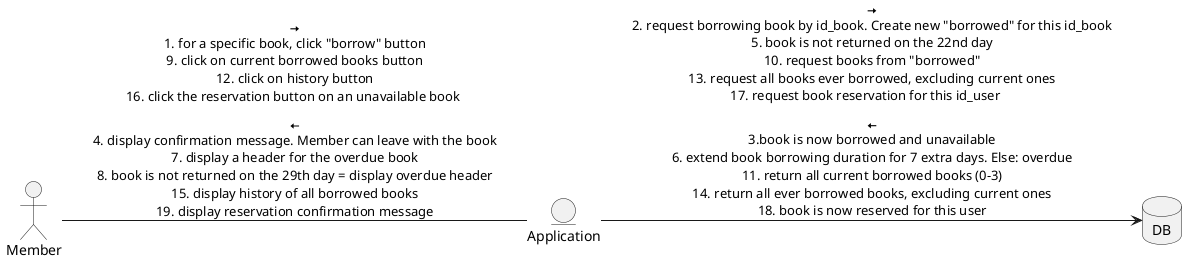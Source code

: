 @startuml member_collaboration
left to right direction
skinparam responseMessageBelowArrow true
actor Member as mem
entity Application as app
database DB as db


mem -- (app): <&arrow-right>\n1. for a specific book, click "borrow" button\n9. click on current borrowed books button\n12. click on history button\n16. click the reservation button on an unavailable book \n\n<&arrow-left>\n4. display confirmation message. Member can leave with the book\n7. display a header for the overdue book\n8. book is not returned on the 29th day = display overdue header\n15. display history of all borrowed books\n19. display reservation confirmation message
app --> (db) : <&arrow-right>\n2. request borrowing book by id_book. Create new "borrowed" for this id_book\n5. book is not returned on the 22nd day\n10. request books from "borrowed"\n13. request all books ever borrowed, excluding current ones\n17. request book reservation for this id_user    \n\n<&arrow-left>\n3.book is now borrowed and unavailable\n6. extend book borrowing duration for 7 extra days. Else: overdue\n11. return all current borrowed books (0-3)\n14. return all ever borrowed books, excluding current ones\n18. book is now reserved for this user

@enduml